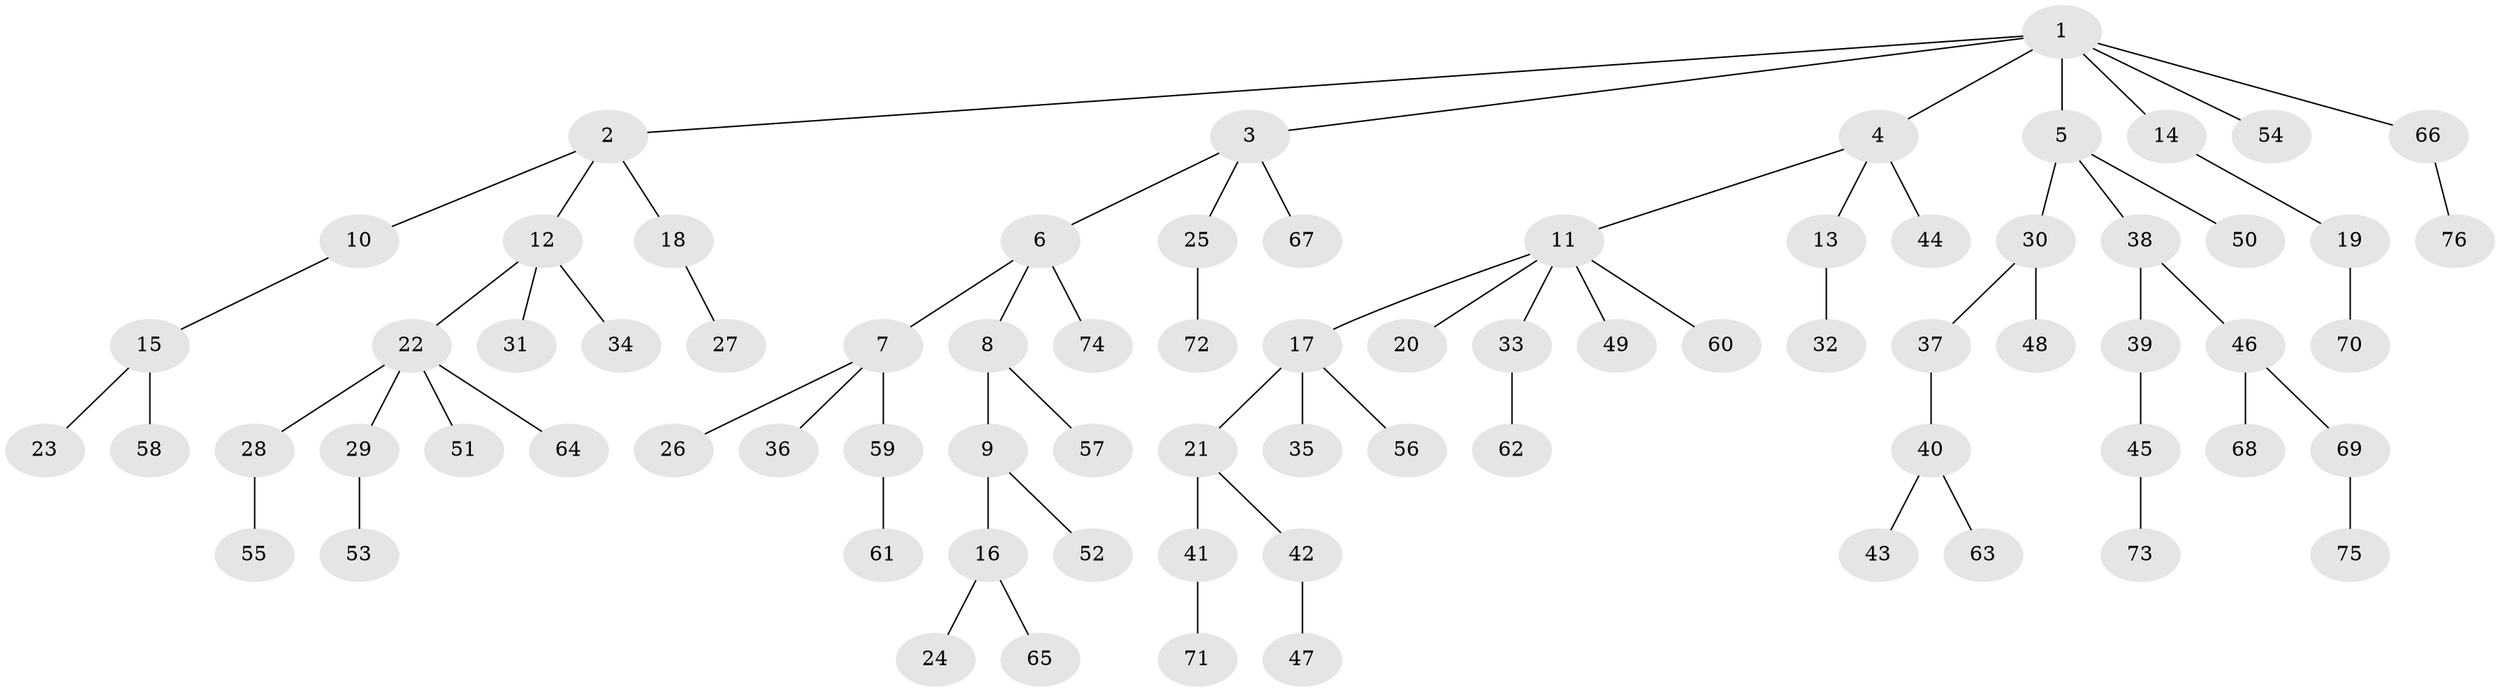 // coarse degree distribution, {9: 0.02040816326530612, 4: 0.04081632653061224, 3: 0.08163265306122448, 2: 0.22448979591836735, 5: 0.04081632653061224, 7: 0.02040816326530612, 1: 0.5714285714285714}
// Generated by graph-tools (version 1.1) at 2025/24/03/03/25 07:24:07]
// undirected, 76 vertices, 75 edges
graph export_dot {
graph [start="1"]
  node [color=gray90,style=filled];
  1;
  2;
  3;
  4;
  5;
  6;
  7;
  8;
  9;
  10;
  11;
  12;
  13;
  14;
  15;
  16;
  17;
  18;
  19;
  20;
  21;
  22;
  23;
  24;
  25;
  26;
  27;
  28;
  29;
  30;
  31;
  32;
  33;
  34;
  35;
  36;
  37;
  38;
  39;
  40;
  41;
  42;
  43;
  44;
  45;
  46;
  47;
  48;
  49;
  50;
  51;
  52;
  53;
  54;
  55;
  56;
  57;
  58;
  59;
  60;
  61;
  62;
  63;
  64;
  65;
  66;
  67;
  68;
  69;
  70;
  71;
  72;
  73;
  74;
  75;
  76;
  1 -- 2;
  1 -- 3;
  1 -- 4;
  1 -- 5;
  1 -- 14;
  1 -- 54;
  1 -- 66;
  2 -- 10;
  2 -- 12;
  2 -- 18;
  3 -- 6;
  3 -- 25;
  3 -- 67;
  4 -- 11;
  4 -- 13;
  4 -- 44;
  5 -- 30;
  5 -- 38;
  5 -- 50;
  6 -- 7;
  6 -- 8;
  6 -- 74;
  7 -- 26;
  7 -- 36;
  7 -- 59;
  8 -- 9;
  8 -- 57;
  9 -- 16;
  9 -- 52;
  10 -- 15;
  11 -- 17;
  11 -- 20;
  11 -- 33;
  11 -- 49;
  11 -- 60;
  12 -- 22;
  12 -- 31;
  12 -- 34;
  13 -- 32;
  14 -- 19;
  15 -- 23;
  15 -- 58;
  16 -- 24;
  16 -- 65;
  17 -- 21;
  17 -- 35;
  17 -- 56;
  18 -- 27;
  19 -- 70;
  21 -- 41;
  21 -- 42;
  22 -- 28;
  22 -- 29;
  22 -- 51;
  22 -- 64;
  25 -- 72;
  28 -- 55;
  29 -- 53;
  30 -- 37;
  30 -- 48;
  33 -- 62;
  37 -- 40;
  38 -- 39;
  38 -- 46;
  39 -- 45;
  40 -- 43;
  40 -- 63;
  41 -- 71;
  42 -- 47;
  45 -- 73;
  46 -- 68;
  46 -- 69;
  59 -- 61;
  66 -- 76;
  69 -- 75;
}
